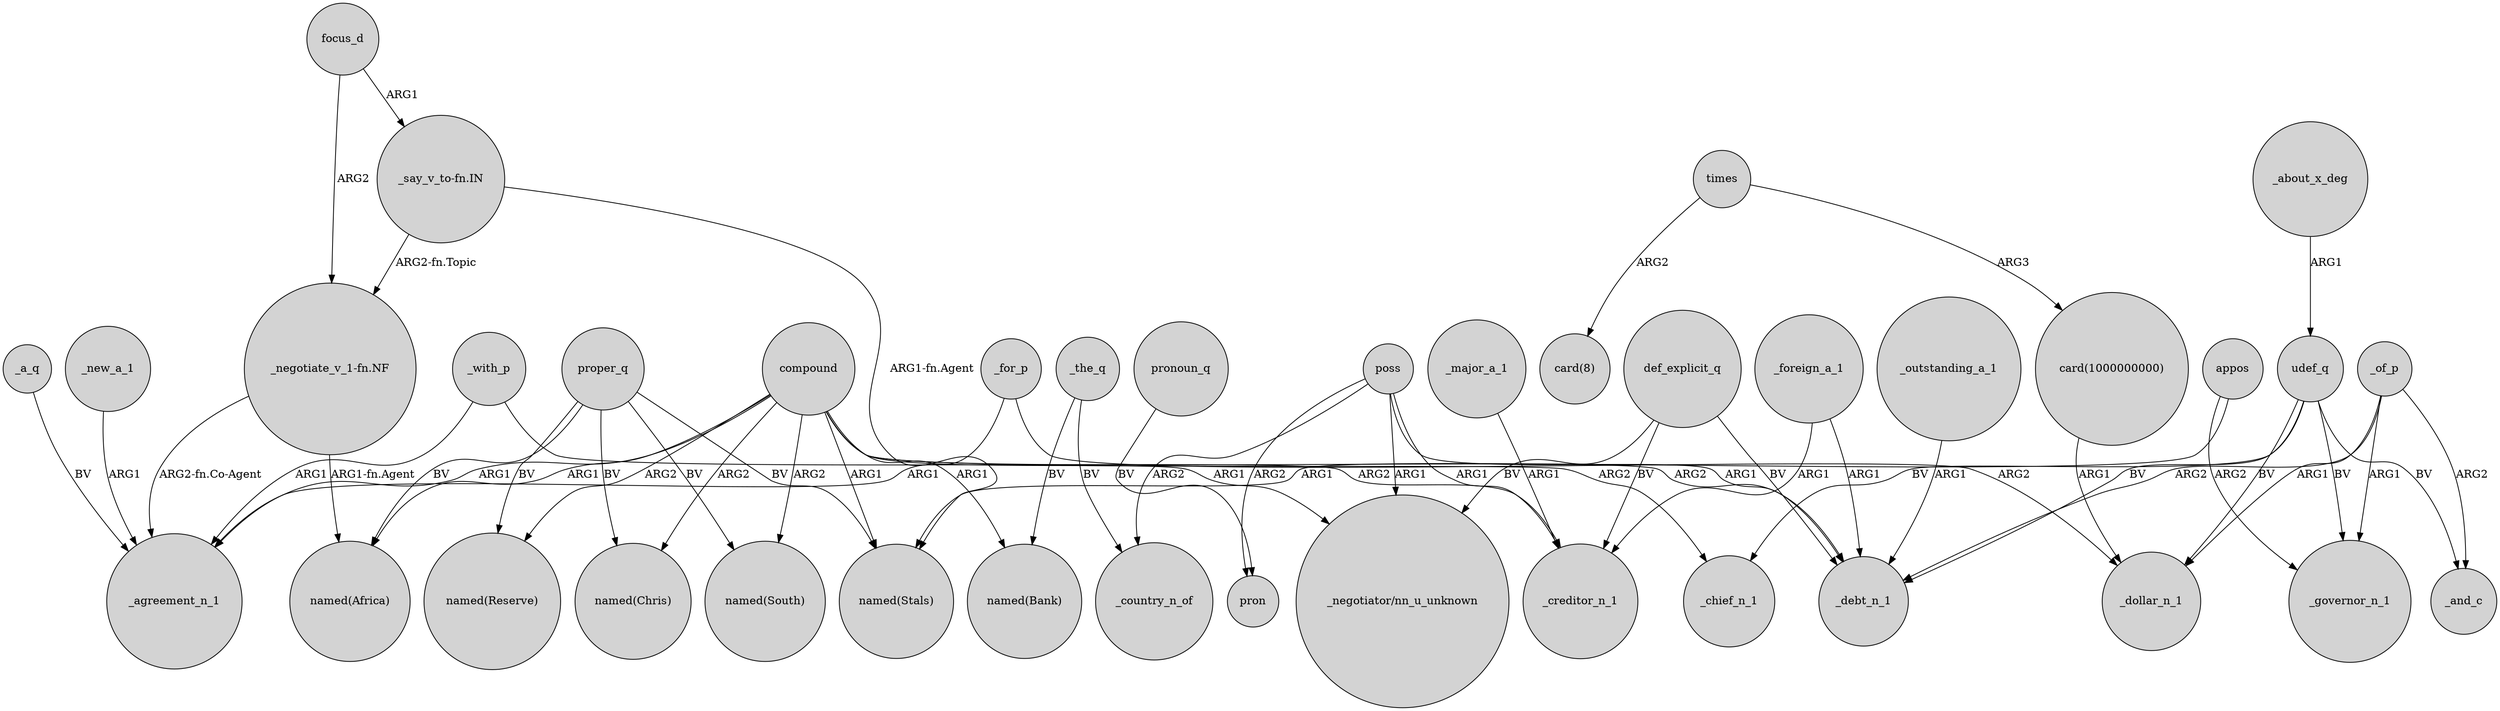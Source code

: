 digraph {
	node [shape=circle style=filled]
	poss -> _country_n_of [label=ARG2]
	compound -> "named(South)" [label=ARG2]
	proper_q -> "named(Africa)" [label=BV]
	focus_d -> "_negotiate_v_1-fn.NF" [label=ARG2]
	proper_q -> "named(Reserve)" [label=BV]
	def_explicit_q -> "_negotiator/nn_u_unknown" [label=BV]
	poss -> pron [label=ARG2]
	udef_q -> _governor_n_1 [label=BV]
	_for_p -> _dollar_n_1 [label=ARG2]
	proper_q -> "named(Stals)" [label=BV]
	udef_q -> _debt_n_1 [label=BV]
	_outstanding_a_1 -> _debt_n_1 [label=ARG1]
	_of_p -> _dollar_n_1 [label=ARG1]
	proper_q -> "named(Chris)" [label=BV]
	compound -> "named(Reserve)" [label=ARG2]
	compound -> _debt_n_1 [label=ARG2]
	_the_q -> "named(Bank)" [label=BV]
	"_say_v_to-fn.IN" -> "_negotiate_v_1-fn.NF" [label="ARG2-fn.Topic"]
	_of_p -> _and_c [label=ARG2]
	compound -> "named(Africa)" [label=ARG1]
	"_negotiate_v_1-fn.NF" -> "named(Africa)" [label="ARG1-fn.Agent"]
	poss -> _creditor_n_1 [label=ARG1]
	poss -> "_negotiator/nn_u_unknown" [label=ARG1]
	compound -> "named(Stals)" [label=ARG1]
	_about_x_deg -> udef_q [label=ARG1]
	times -> "card(8)" [label=ARG2]
	"_say_v_to-fn.IN" -> "named(Stals)" [label="ARG1-fn.Agent"]
	_with_p -> _creditor_n_1 [label=ARG2]
	compound -> _chief_n_1 [label=ARG2]
	times -> "card(1000000000)" [label=ARG3]
	_of_p -> _governor_n_1 [label=ARG1]
	pronoun_q -> pron [label=BV]
	def_explicit_q -> _debt_n_1 [label=BV]
	_the_q -> _country_n_of [label=BV]
	appos -> "named(Stals)" [label=ARG1]
	udef_q -> _chief_n_1 [label=BV]
	_a_q -> _agreement_n_1 [label=BV]
	_major_a_1 -> _creditor_n_1 [label=ARG1]
	compound -> "_negotiator/nn_u_unknown" [label=ARG1]
	_of_p -> _debt_n_1 [label=ARG2]
	compound -> _agreement_n_1 [label=ARG1]
	_foreign_a_1 -> _debt_n_1 [label=ARG1]
	appos -> _governor_n_1 [label=ARG2]
	compound -> "named(Chris)" [label=ARG2]
	_foreign_a_1 -> _creditor_n_1 [label=ARG1]
	_with_p -> _agreement_n_1 [label=ARG1]
	compound -> "named(Bank)" [label=ARG1]
	"_negotiate_v_1-fn.NF" -> _agreement_n_1 [label="ARG2-fn.Co-Agent"]
	poss -> _debt_n_1 [label=ARG1]
	def_explicit_q -> _creditor_n_1 [label=BV]
	"card(1000000000)" -> _dollar_n_1 [label=ARG1]
	udef_q -> _and_c [label=BV]
	proper_q -> "named(South)" [label=BV]
	_new_a_1 -> _agreement_n_1 [label=ARG1]
	_for_p -> _agreement_n_1 [label=ARG1]
	udef_q -> _dollar_n_1 [label=BV]
	focus_d -> "_say_v_to-fn.IN" [label=ARG1]
}
